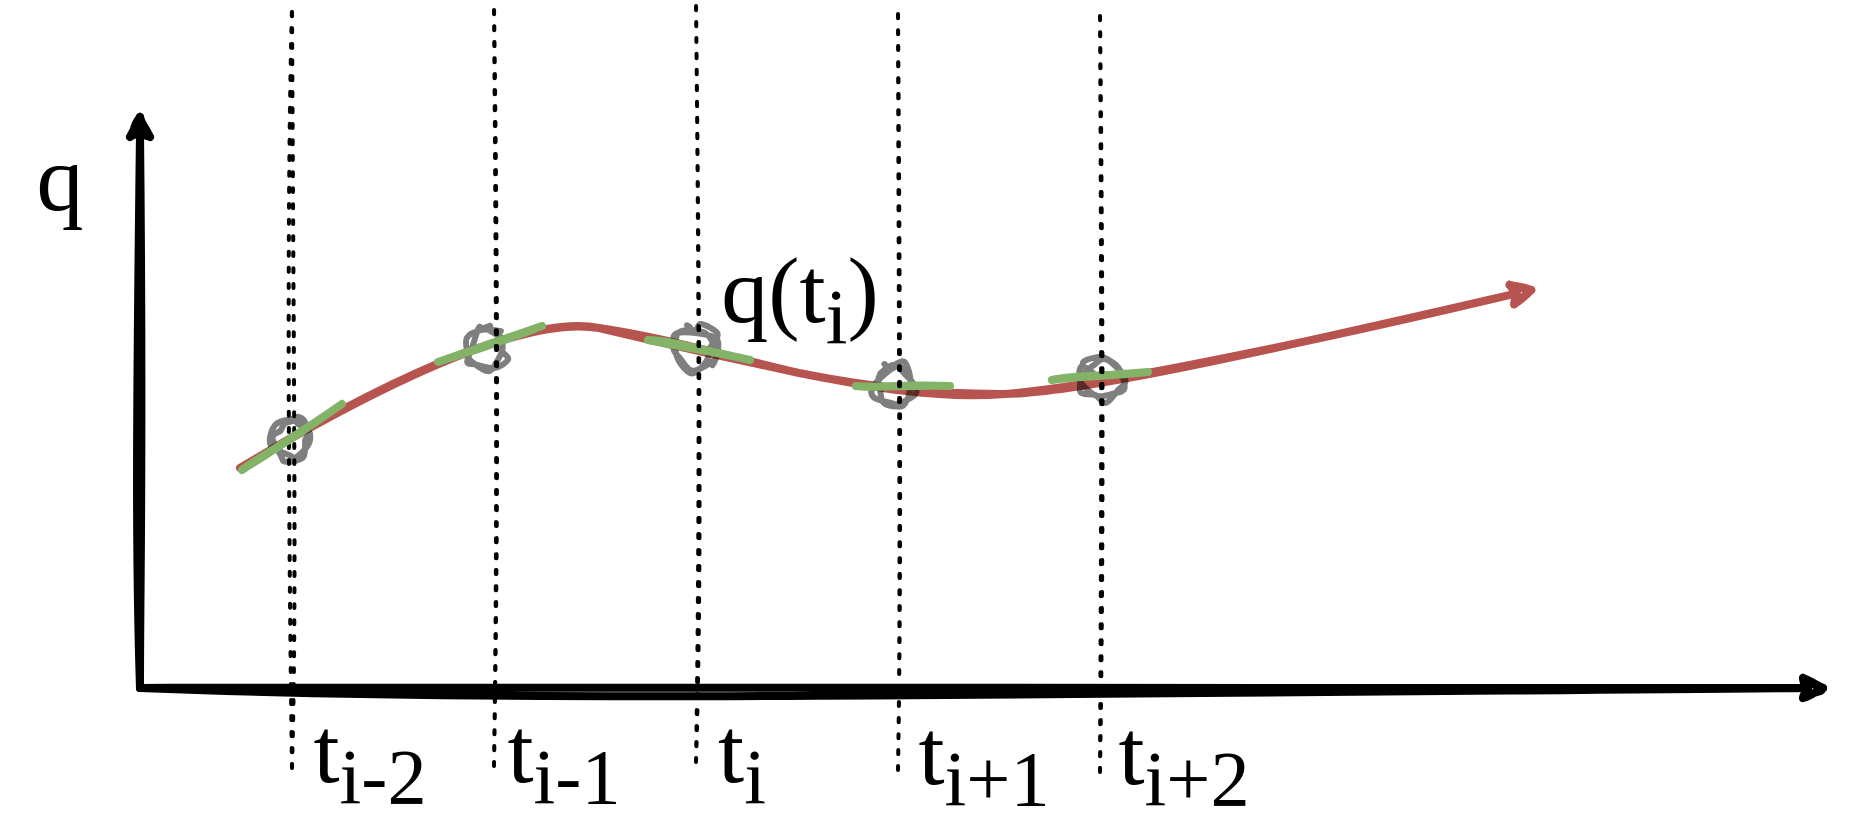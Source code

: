 <mxfile>
    <diagram id="UmFO5lymeg66QhbwHCOe" name="Page-1">
        <mxGraphModel dx="1360" dy="913" grid="1" gridSize="10" guides="1" tooltips="1" connect="1" arrows="1" fold="1" page="1" pageScale="1" pageWidth="850" pageHeight="1100" math="0" shadow="0">
            <root>
                <mxCell id="0"/>
                <mxCell id="3" value="Untitled Layer" parent="0"/>
                <mxCell id="25" value="" style="endArrow=none;dashed=1;html=1;dashPattern=1 3;strokeWidth=2;sketch=1;" edge="1" parent="3">
                    <mxGeometry width="50" height="50" relative="1" as="geometry">
                        <mxPoint x="156" y="440" as="sourcePoint"/>
                        <mxPoint x="156" y="60" as="targetPoint"/>
                    </mxGeometry>
                </mxCell>
                <mxCell id="24" value="" style="curved=1;endArrow=classic;html=1;sketch=1;strokeWidth=4;fillColor=#f8cecc;strokeColor=#b85450;" edge="1" parent="3">
                    <mxGeometry width="50" height="50" relative="1" as="geometry">
                        <mxPoint x="130" y="290" as="sourcePoint"/>
                        <mxPoint x="780" y="200" as="targetPoint"/>
                        <Array as="points">
                            <mxPoint x="263" y="210"/>
                            <mxPoint x="356" y="230"/>
                            <mxPoint x="463" y="255"/>
                            <mxPoint x="562" y="251"/>
                        </Array>
                    </mxGeometry>
                </mxCell>
                <mxCell id="5" value="" style="endArrow=classic;html=1;strokeWidth=4;sketch=1;curveFitting=1;jiggle=2;" edge="1" parent="3">
                    <mxGeometry width="50" height="50" relative="1" as="geometry">
                        <mxPoint x="80" y="400" as="sourcePoint"/>
                        <mxPoint x="80" y="110" as="targetPoint"/>
                    </mxGeometry>
                </mxCell>
                <mxCell id="6" value="" style="endArrow=classic;html=1;strokeWidth=4;sketch=1;curveFitting=1;jiggle=2;" edge="1" parent="3">
                    <mxGeometry width="50" height="50" relative="1" as="geometry">
                        <mxPoint x="80" y="400" as="sourcePoint"/>
                        <mxPoint x="926" y="400" as="targetPoint"/>
                    </mxGeometry>
                </mxCell>
                <mxCell id="8" value="" style="ellipse;whiteSpace=wrap;html=1;aspect=fixed;sketch=1;opacity=50;curveFitting=1;jiggle=2;fillColor=none;strokeWidth=3;" vertex="1" parent="3">
                    <mxGeometry x="146" y="265" width="20" height="20" as="geometry"/>
                </mxCell>
                <mxCell id="12" value="" style="ellipse;whiteSpace=wrap;html=1;aspect=fixed;sketch=1;opacity=50;curveFitting=1;jiggle=2;fillColor=none;strokeWidth=3;" vertex="1" parent="3">
                    <mxGeometry x="243" y="220" width="20" height="20" as="geometry"/>
                </mxCell>
                <mxCell id="13" value="" style="ellipse;whiteSpace=wrap;html=1;aspect=fixed;sketch=1;opacity=50;curveFitting=1;jiggle=2;fillColor=none;strokeWidth=3;" vertex="1" parent="3">
                    <mxGeometry x="348" y="220" width="20" height="20" as="geometry"/>
                </mxCell>
                <mxCell id="14" value="" style="ellipse;whiteSpace=wrap;html=1;aspect=fixed;sketch=1;opacity=50;curveFitting=1;jiggle=2;fillColor=none;strokeWidth=3;" vertex="1" parent="3">
                    <mxGeometry x="447" y="239" width="20" height="20" as="geometry"/>
                </mxCell>
                <mxCell id="15" value="" style="ellipse;whiteSpace=wrap;html=1;aspect=fixed;sketch=1;opacity=50;curveFitting=1;jiggle=2;fillColor=none;strokeWidth=3;" vertex="1" parent="3">
                    <mxGeometry x="551" y="236" width="20" height="20" as="geometry"/>
                </mxCell>
                <mxCell id="16" value="" style="endArrow=none;html=1;sketch=1;strokeWidth=4;fillColor=#d5e8d4;strokeColor=#82b366;" edge="1" parent="3">
                    <mxGeometry width="50" height="50" relative="1" as="geometry">
                        <mxPoint x="131" y="291" as="sourcePoint"/>
                        <mxPoint x="181" y="258" as="targetPoint"/>
                    </mxGeometry>
                </mxCell>
                <mxCell id="17" value="" style="endArrow=none;html=1;sketch=1;strokeWidth=4;fillColor=#d5e8d4;strokeColor=#82b366;" edge="1" parent="3">
                    <mxGeometry width="50" height="50" relative="1" as="geometry">
                        <mxPoint x="229" y="237" as="sourcePoint"/>
                        <mxPoint x="281" y="219" as="targetPoint"/>
                    </mxGeometry>
                </mxCell>
                <mxCell id="18" value="" style="endArrow=none;html=1;sketch=1;strokeWidth=4;fillColor=#d5e8d4;strokeColor=#82b366;" edge="1" parent="3">
                    <mxGeometry width="50" height="50" relative="1" as="geometry">
                        <mxPoint x="334" y="226" as="sourcePoint"/>
                        <mxPoint x="385" y="236" as="targetPoint"/>
                    </mxGeometry>
                </mxCell>
                <mxCell id="19" value="" style="endArrow=none;html=1;sketch=1;strokeWidth=4;fillColor=#d5e8d4;strokeColor=#82b366;" edge="1" parent="3">
                    <mxGeometry width="50" height="50" relative="1" as="geometry">
                        <mxPoint x="438" y="249" as="sourcePoint"/>
                        <mxPoint x="485" y="249" as="targetPoint"/>
                    </mxGeometry>
                </mxCell>
                <mxCell id="20" value="" style="endArrow=none;html=1;sketch=1;strokeWidth=4;fillColor=#d5e8d4;strokeColor=#82b366;" edge="1" parent="3">
                    <mxGeometry width="50" height="50" relative="1" as="geometry">
                        <mxPoint x="536" y="246" as="sourcePoint"/>
                        <mxPoint x="584" y="242" as="targetPoint"/>
                    </mxGeometry>
                </mxCell>
                <mxCell id="26" value="" style="endArrow=none;dashed=1;html=1;dashPattern=1 3;strokeWidth=2;sketch=1;" edge="1" parent="3">
                    <mxGeometry width="50" height="50" relative="1" as="geometry">
                        <mxPoint x="257" y="439" as="sourcePoint"/>
                        <mxPoint x="257" y="59" as="targetPoint"/>
                    </mxGeometry>
                </mxCell>
                <mxCell id="27" value="" style="endArrow=none;dashed=1;html=1;dashPattern=1 3;strokeWidth=2;sketch=1;" edge="1" parent="3">
                    <mxGeometry width="50" height="50" relative="1" as="geometry">
                        <mxPoint x="358" y="437" as="sourcePoint"/>
                        <mxPoint x="358" y="57" as="targetPoint"/>
                    </mxGeometry>
                </mxCell>
                <mxCell id="28" value="" style="endArrow=none;dashed=1;html=1;dashPattern=1 3;strokeWidth=2;sketch=1;" edge="1" parent="3">
                    <mxGeometry width="50" height="50" relative="1" as="geometry">
                        <mxPoint x="459" y="441" as="sourcePoint"/>
                        <mxPoint x="459" y="61.0" as="targetPoint"/>
                    </mxGeometry>
                </mxCell>
                <mxCell id="29" value="" style="endArrow=none;dashed=1;html=1;dashPattern=1 3;strokeWidth=2;sketch=1;" edge="1" parent="3">
                    <mxGeometry width="50" height="50" relative="1" as="geometry">
                        <mxPoint x="560.0" y="442" as="sourcePoint"/>
                        <mxPoint x="560.0" y="62.0" as="targetPoint"/>
                    </mxGeometry>
                </mxCell>
                <mxCell id="30" value="q" style="text;html=1;strokeColor=none;fillColor=none;align=center;verticalAlign=middle;whiteSpace=wrap;rounded=0;sketch=1;strokeWidth=3;opacity=50;fontFamily=Tahoma;fontSize=47;" vertex="1" parent="3">
                    <mxGeometry x="10" y="130" width="60" height="30" as="geometry"/>
                </mxCell>
                <mxCell id="31" value="q(t&lt;sub&gt;i&lt;/sub&gt;)" style="text;html=1;strokeColor=none;fillColor=none;align=center;verticalAlign=middle;whiteSpace=wrap;rounded=0;sketch=1;strokeWidth=3;opacity=50;fontFamily=Tahoma;fontSize=47;" vertex="1" parent="3">
                    <mxGeometry x="380" y="190" width="60" height="30" as="geometry"/>
                </mxCell>
                <mxCell id="32" value="t&lt;sub&gt;i-2&lt;/sub&gt;" style="text;html=1;strokeColor=none;fillColor=none;align=center;verticalAlign=middle;whiteSpace=wrap;rounded=0;sketch=1;strokeWidth=3;opacity=50;fontFamily=Tahoma;fontSize=47;" vertex="1" parent="3">
                    <mxGeometry x="153" y="420" width="84" height="30" as="geometry"/>
                </mxCell>
                <mxCell id="33" value="t&lt;sub&gt;i-1&lt;/sub&gt;" style="text;html=1;strokeColor=none;fillColor=none;align=center;verticalAlign=middle;whiteSpace=wrap;rounded=0;sketch=1;strokeWidth=3;opacity=50;fontFamily=Tahoma;fontSize=47;" vertex="1" parent="3">
                    <mxGeometry x="250" y="420" width="84" height="30" as="geometry"/>
                </mxCell>
                <mxCell id="34" value="t&lt;sub&gt;i&lt;/sub&gt;" style="text;html=1;strokeColor=none;fillColor=none;align=center;verticalAlign=middle;whiteSpace=wrap;rounded=0;sketch=1;strokeWidth=3;opacity=50;fontFamily=Tahoma;fontSize=47;" vertex="1" parent="3">
                    <mxGeometry x="339" y="420" width="84" height="30" as="geometry"/>
                </mxCell>
                <mxCell id="35" value="t&lt;sub&gt;i+1&lt;/sub&gt;" style="text;html=1;strokeColor=none;fillColor=none;align=center;verticalAlign=middle;whiteSpace=wrap;rounded=0;sketch=1;strokeWidth=3;opacity=50;fontFamily=Tahoma;fontSize=47;" vertex="1" parent="3">
                    <mxGeometry x="460" y="421" width="84" height="30" as="geometry"/>
                </mxCell>
                <mxCell id="36" value="t&lt;sub&gt;i+2&lt;/sub&gt;" style="text;html=1;strokeColor=none;fillColor=none;align=center;verticalAlign=middle;whiteSpace=wrap;rounded=0;sketch=1;strokeWidth=3;opacity=50;fontFamily=Tahoma;fontSize=47;" vertex="1" parent="3">
                    <mxGeometry x="560" y="421" width="84" height="30" as="geometry"/>
                </mxCell>
            </root>
        </mxGraphModel>
    </diagram>
</mxfile>